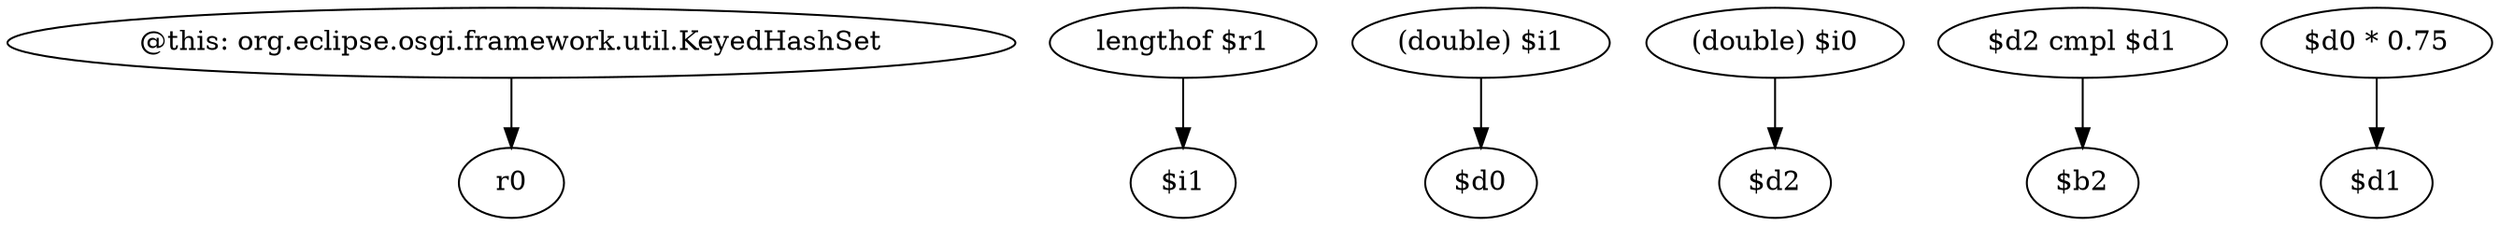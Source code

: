 digraph g {
0[label="@this: org.eclipse.osgi.framework.util.KeyedHashSet"]
1[label="r0"]
0->1[label=""]
2[label="lengthof $r1"]
3[label="$i1"]
2->3[label=""]
4[label="(double) $i1"]
5[label="$d0"]
4->5[label=""]
6[label="(double) $i0"]
7[label="$d2"]
6->7[label=""]
8[label="$d2 cmpl $d1"]
9[label="$b2"]
8->9[label=""]
10[label="$d0 * 0.75"]
11[label="$d1"]
10->11[label=""]
}